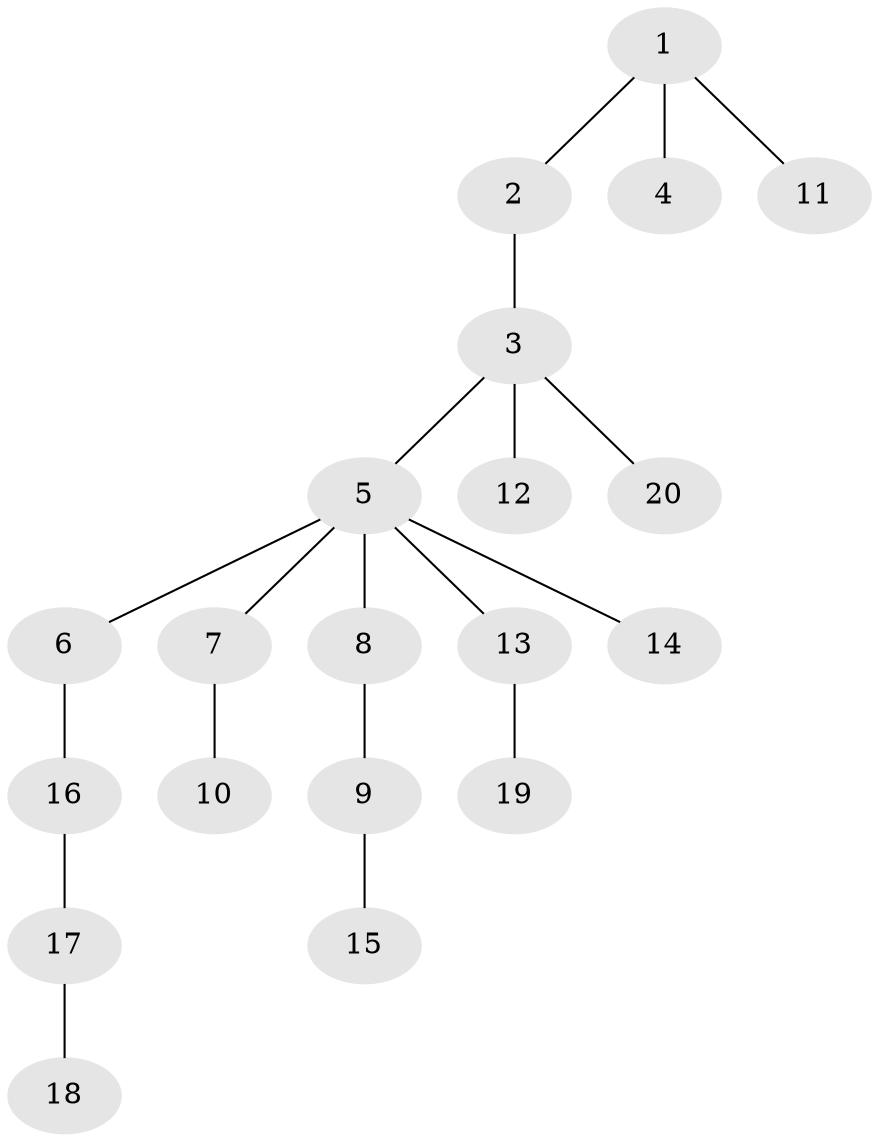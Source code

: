// Generated by graph-tools (version 1.1) at 2025/46/02/15/25 05:46:28]
// undirected, 20 vertices, 19 edges
graph export_dot {
graph [start="1"]
  node [color=gray90,style=filled];
  1;
  2;
  3;
  4;
  5;
  6;
  7;
  8;
  9;
  10;
  11;
  12;
  13;
  14;
  15;
  16;
  17;
  18;
  19;
  20;
  1 -- 2;
  1 -- 4;
  1 -- 11;
  2 -- 3;
  3 -- 5;
  3 -- 12;
  3 -- 20;
  5 -- 6;
  5 -- 7;
  5 -- 8;
  5 -- 13;
  5 -- 14;
  6 -- 16;
  7 -- 10;
  8 -- 9;
  9 -- 15;
  13 -- 19;
  16 -- 17;
  17 -- 18;
}
